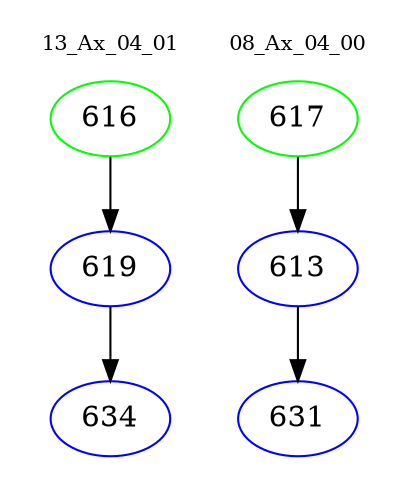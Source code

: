 digraph{
subgraph cluster_0 {
color = white
label = "13_Ax_04_01";
fontsize=10;
T0_616 [label="616", color="green"]
T0_616 -> T0_619 [color="black"]
T0_619 [label="619", color="blue"]
T0_619 -> T0_634 [color="black"]
T0_634 [label="634", color="blue"]
}
subgraph cluster_1 {
color = white
label = "08_Ax_04_00";
fontsize=10;
T1_617 [label="617", color="green"]
T1_617 -> T1_613 [color="black"]
T1_613 [label="613", color="blue"]
T1_613 -> T1_631 [color="black"]
T1_631 [label="631", color="blue"]
}
}
